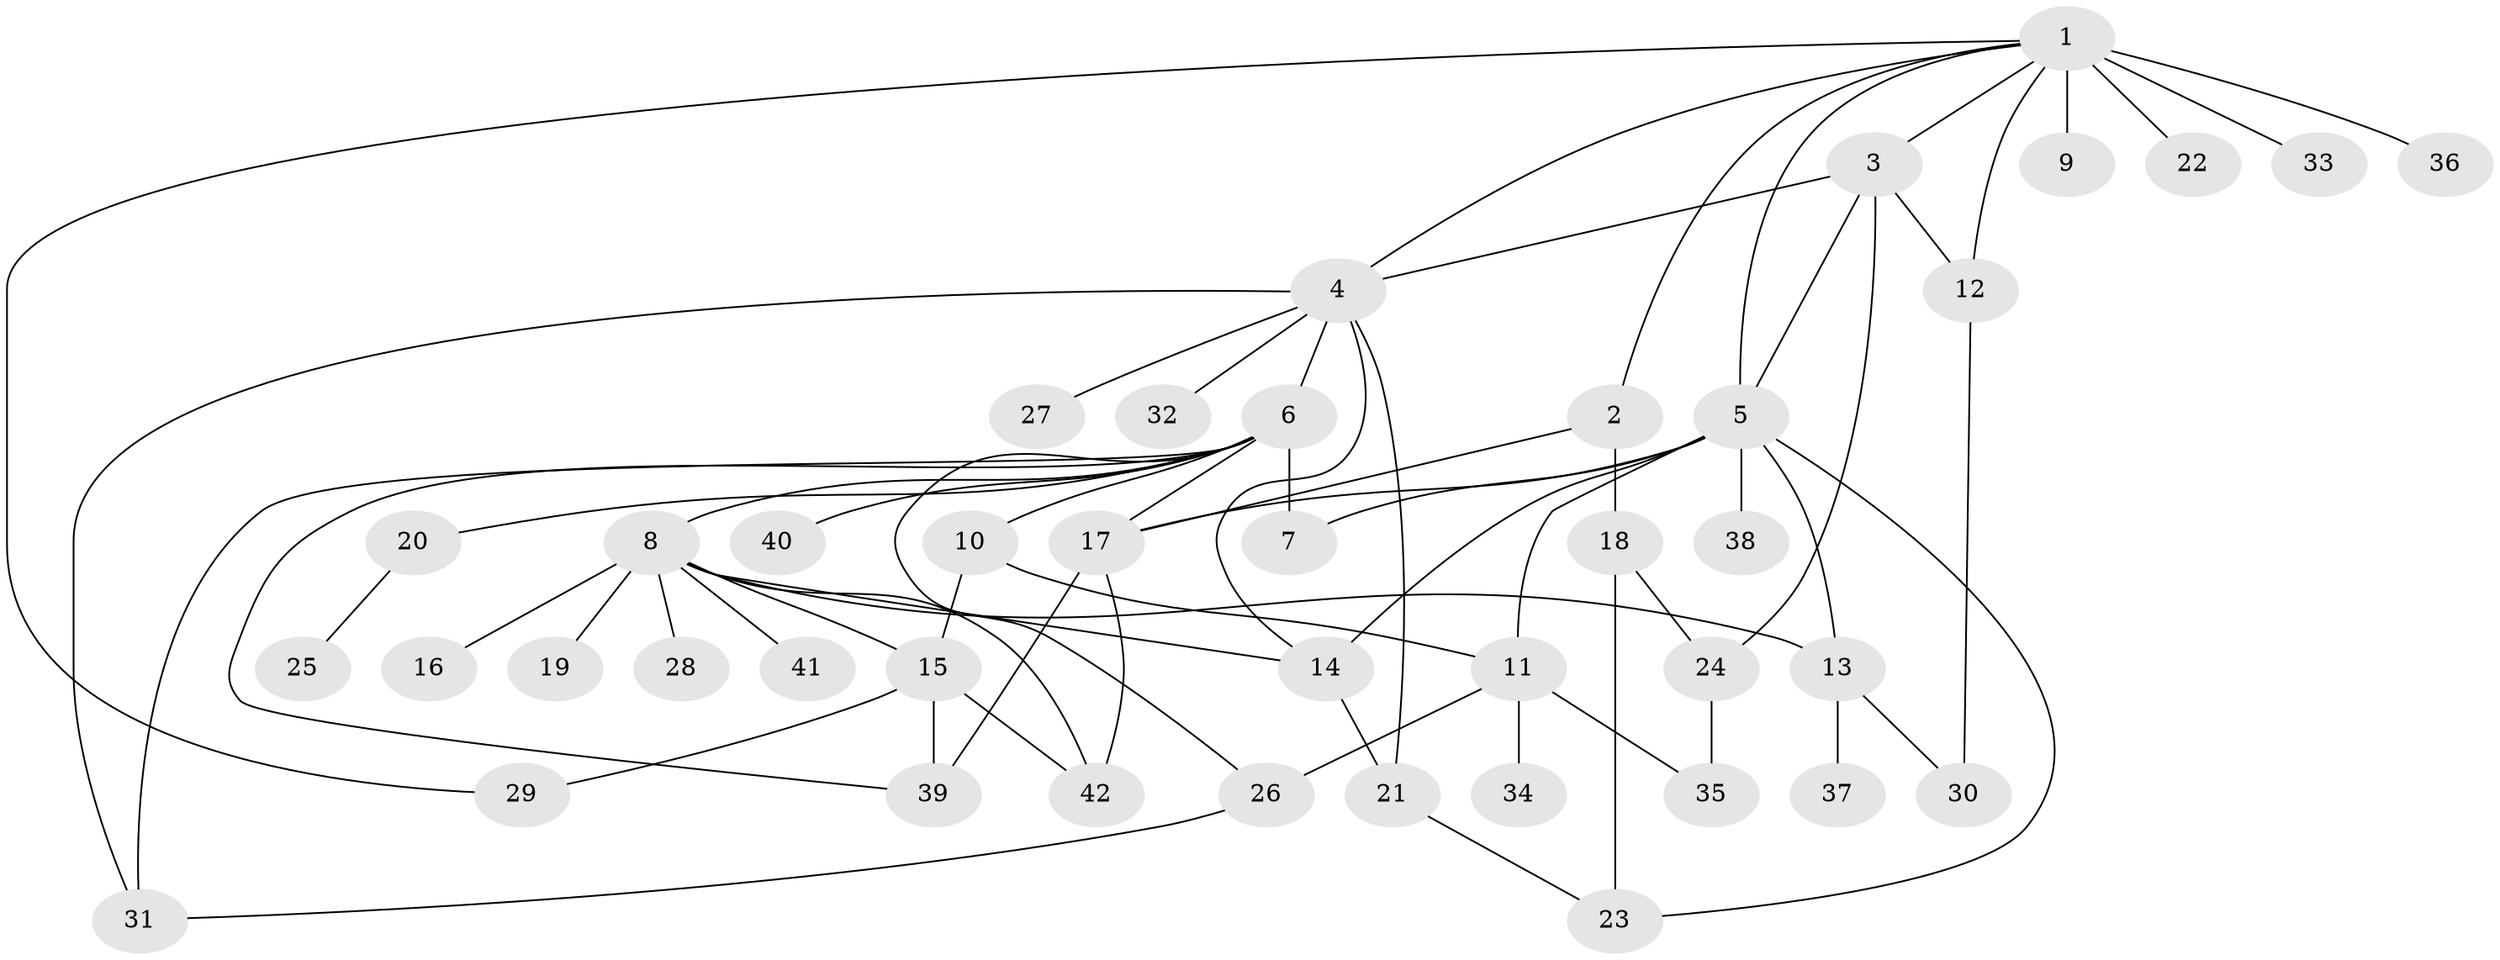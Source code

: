 // original degree distribution, {17: 0.014492753623188406, 6: 0.014492753623188406, 11: 0.028985507246376812, 21: 0.007246376811594203, 1: 0.5869565217391305, 4: 0.036231884057971016, 9: 0.007246376811594203, 7: 0.014492753623188406, 2: 0.18115942028985507, 3: 0.10144927536231885, 5: 0.007246376811594203}
// Generated by graph-tools (version 1.1) at 2025/50/03/04/25 22:50:36]
// undirected, 42 vertices, 66 edges
graph export_dot {
  node [color=gray90,style=filled];
  1;
  2;
  3;
  4;
  5;
  6;
  7;
  8;
  9;
  10;
  11;
  12;
  13;
  14;
  15;
  16;
  17;
  18;
  19;
  20;
  21;
  22;
  23;
  24;
  25;
  26;
  27;
  28;
  29;
  30;
  31;
  32;
  33;
  34;
  35;
  36;
  37;
  38;
  39;
  40;
  41;
  42;
  1 -- 2 [weight=1.0];
  1 -- 3 [weight=1.0];
  1 -- 4 [weight=1.0];
  1 -- 5 [weight=1.0];
  1 -- 9 [weight=7.0];
  1 -- 12 [weight=1.0];
  1 -- 22 [weight=1.0];
  1 -- 29 [weight=1.0];
  1 -- 33 [weight=1.0];
  1 -- 36 [weight=1.0];
  2 -- 17 [weight=1.0];
  2 -- 18 [weight=1.0];
  3 -- 4 [weight=1.0];
  3 -- 5 [weight=1.0];
  3 -- 12 [weight=5.0];
  3 -- 24 [weight=1.0];
  4 -- 6 [weight=1.0];
  4 -- 14 [weight=1.0];
  4 -- 21 [weight=1.0];
  4 -- 27 [weight=1.0];
  4 -- 31 [weight=1.0];
  4 -- 32 [weight=1.0];
  5 -- 7 [weight=1.0];
  5 -- 11 [weight=1.0];
  5 -- 13 [weight=1.0];
  5 -- 14 [weight=1.0];
  5 -- 17 [weight=1.0];
  5 -- 23 [weight=1.0];
  5 -- 38 [weight=1.0];
  6 -- 7 [weight=11.0];
  6 -- 8 [weight=1.0];
  6 -- 10 [weight=1.0];
  6 -- 17 [weight=1.0];
  6 -- 20 [weight=1.0];
  6 -- 26 [weight=1.0];
  6 -- 31 [weight=1.0];
  6 -- 39 [weight=1.0];
  6 -- 40 [weight=1.0];
  8 -- 13 [weight=1.0];
  8 -- 14 [weight=1.0];
  8 -- 15 [weight=1.0];
  8 -- 16 [weight=1.0];
  8 -- 19 [weight=1.0];
  8 -- 28 [weight=1.0];
  8 -- 41 [weight=1.0];
  8 -- 42 [weight=1.0];
  10 -- 11 [weight=1.0];
  10 -- 15 [weight=1.0];
  11 -- 26 [weight=4.0];
  11 -- 34 [weight=1.0];
  11 -- 35 [weight=1.0];
  12 -- 30 [weight=1.0];
  13 -- 30 [weight=1.0];
  13 -- 37 [weight=5.0];
  14 -- 21 [weight=1.0];
  15 -- 29 [weight=1.0];
  15 -- 39 [weight=2.0];
  15 -- 42 [weight=1.0];
  17 -- 39 [weight=1.0];
  17 -- 42 [weight=1.0];
  18 -- 23 [weight=1.0];
  18 -- 24 [weight=1.0];
  20 -- 25 [weight=1.0];
  21 -- 23 [weight=1.0];
  24 -- 35 [weight=1.0];
  26 -- 31 [weight=1.0];
}
